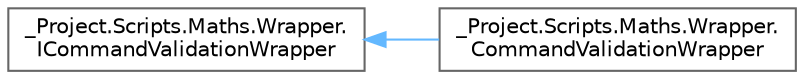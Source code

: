 digraph "Graphical Class Hierarchy"
{
 // LATEX_PDF_SIZE
  bgcolor="transparent";
  edge [fontname=Helvetica,fontsize=10,labelfontname=Helvetica,labelfontsize=10];
  node [fontname=Helvetica,fontsize=10,shape=box,height=0.2,width=0.4];
  rankdir="LR";
  Node0 [id="Node000000",label="_Project.Scripts.Maths.Wrapper.\lICommandValidationWrapper",height=0.2,width=0.4,color="grey40", fillcolor="white", style="filled",URL="$interface___project_1_1_scripts_1_1_maths_1_1_wrapper_1_1_i_command_validation_wrapper.html",tooltip="Интерфейс, отвечающий за проверку введенных выражений на корректность"];
  Node0 -> Node1 [id="edge20_Node000000_Node000001",dir="back",color="steelblue1",style="solid",tooltip=" "];
  Node1 [id="Node000001",label="_Project.Scripts.Maths.Wrapper.\lCommandValidationWrapper",height=0.2,width=0.4,color="grey40", fillcolor="white", style="filled",URL="$class___project_1_1_scripts_1_1_maths_1_1_wrapper_1_1_command_validation_wrapper.html",tooltip="Класс, отвечающий за первичную проверку введенных выражений на корректность"];
}
